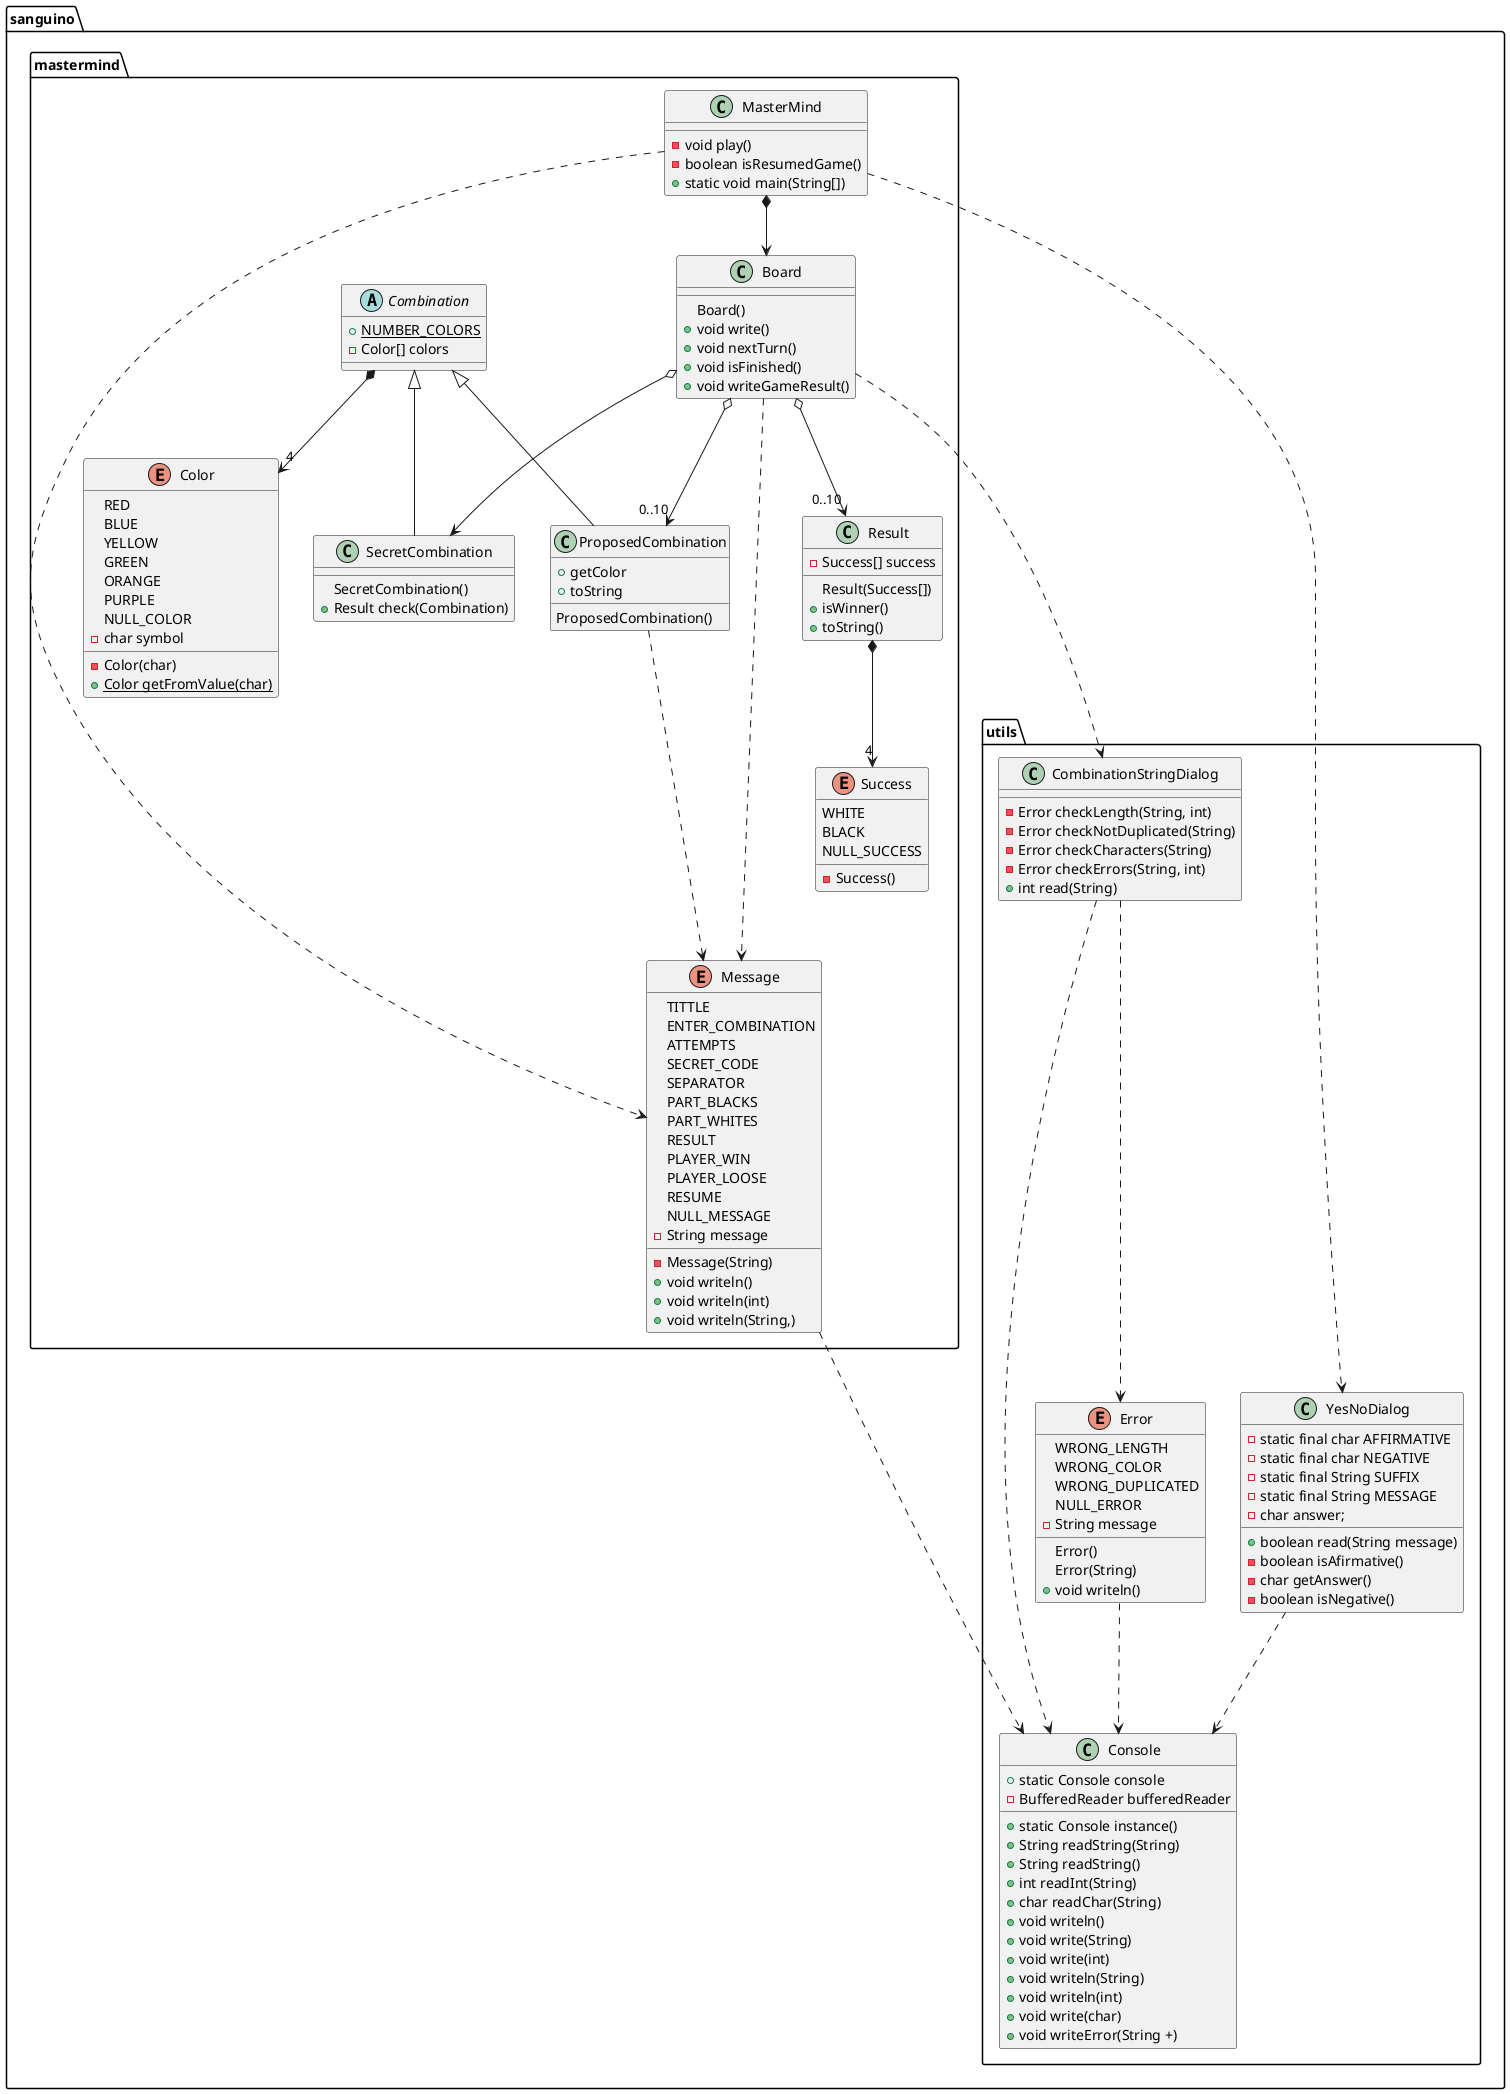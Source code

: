 @startuml mastermindClases
namespace sanguino.mastermind {

    class MasterMind{
	    - void play()
	    - boolean isResumedGame()
	    + static void main(String[])
    }

    class Board {
        Board()
        + void write()
        + void nextTurn()
        + void isFinished()
        + void writeGameResult()
    }

    abstract class Combination {
        + {static} NUMBER_COLORS
        - Color[] colors
    }

    class ProposedCombination extends Combination {
        ProposedCombination()
        + getColor
        + toString
    }

    class SecretCombination extends Combination {
        SecretCombination()
        + Result check(Combination)
    }

    class Result {
        - Success[] success
        Result(Success[])
        + isWinner()
        + toString()
    }

    enum Color {
        RED
        BLUE
        YELLOW
        GREEN
        ORANGE
        PURPLE
        NULL_COLOR
        - char symbol
        - Color(char)
        + {static} Color getFromValue(char)
    }

    enum Success {
        WHITE
        BLACK
        NULL_SUCCESS
        - Success()
    }

    enum Message {
        TITTLE
        ENTER_COMBINATION
        ATTEMPTS
        SECRET_CODE
        SEPARATOR
        PART_BLACKS
        PART_WHITES
        RESULT
        PLAYER_WIN
        PLAYER_LOOSE
        RESUME
        NULL_MESSAGE
        - String message
        - Message(String)
        + void writeln()
        + void writeln(int)
        + void writeln(String,)
    }

    MasterMind *-down-> Board
    Board o-down-> "0..10" ProposedCombination
    Board o-down-> SecretCombination
    Board o-down-> "0..10" Result
    Combination *-down-> "4" Color
    Result *-down-> "4" Success
    ProposedCombination .-down-> Message
    MasterMind .-down-> Message
    Board .-down-> Message
}

namespace sanguino.utils {

    class Console {
        + static Console console
        + static Console instance()
        - BufferedReader bufferedReader
        + String readString(String)
        + String readString()
        + int readInt(String)
        + char readChar(String)
        + void writeln()
        + void write(String)
        + void write(int)
        + void writeln(String)
        + void writeln(int)
        + void write(char)
        + void writeError(String +)
    }

    class CombinationStringDialog { 
        - Error checkLength(String, int)
        - Error checkNotDuplicated(String)
        - Error checkCharacters(String)
        - Error checkErrors(String, int)
        + int read(String)
    }

    class YesNoDialog {
        - static final char AFFIRMATIVE
        - static final char NEGATIVE
        - static final String SUFFIX
        - static final String MESSAGE
        - char answer;
        + boolean read(String message)
        - boolean isAfirmative()
        - char getAnswer()
        - boolean isNegative()
    }

    enum Error {
        WRONG_LENGTH
        WRONG_COLOR
        WRONG_DUPLICATED
        NULL_ERROR
        - String message
        Error()
        Error(String)
        + void writeln()
    }

    YesNoDialog .-down-> Console
    CombinationStringDialog .-down-> Console
    CombinationStringDialog .-down-> Error
    Error .-down-> Console
}

sanguino.mastermind.Message .-down-> sanguino.utils.Console
sanguino.mastermind.Board .-down-> sanguino.utils.CombinationStringDialog
sanguino.mastermind.MasterMind .-down-> sanguino.utils.YesNoDialog

@enduml
